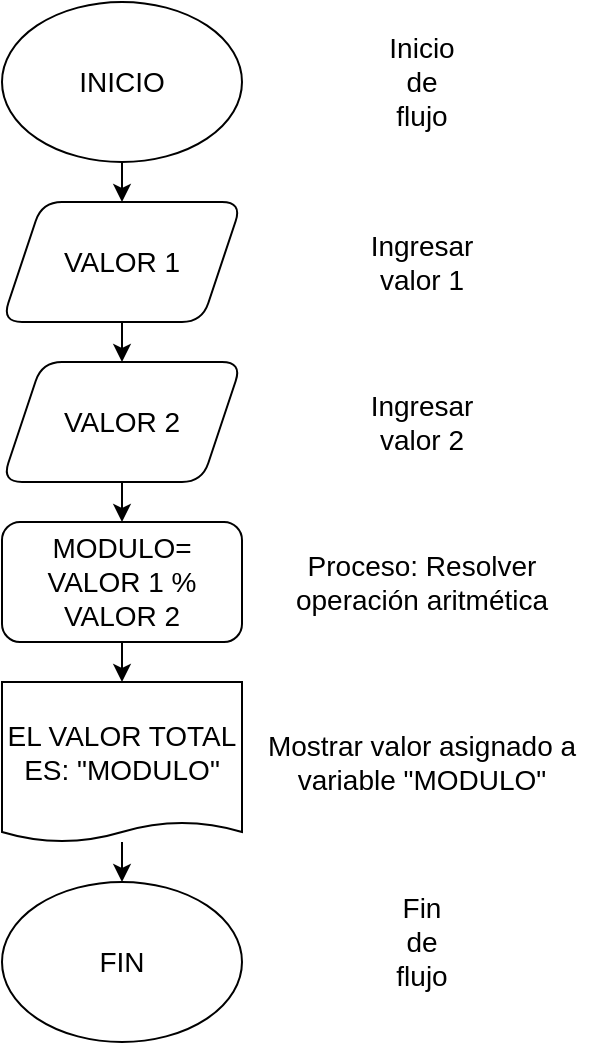 <mxfile version="13.7.7" type="device"><diagram id="C5RBs43oDa-KdzZeNtuy" name="Page-1"><mxGraphModel dx="1021" dy="484" grid="1" gridSize="10" guides="1" tooltips="1" connect="1" arrows="1" fold="1" page="1" pageScale="1" pageWidth="827" pageHeight="1169" math="0" shadow="0"><root><mxCell id="WIyWlLk6GJQsqaUBKTNV-0"/><mxCell id="WIyWlLk6GJQsqaUBKTNV-1" parent="WIyWlLk6GJQsqaUBKTNV-0"/><mxCell id="U7MCgXdjizcis6qZMzSf-18" value="" style="group;rounded=1;" vertex="1" connectable="0" parent="WIyWlLk6GJQsqaUBKTNV-1"><mxGeometry x="354" y="50" width="120" height="520" as="geometry"/></mxCell><mxCell id="U7MCgXdjizcis6qZMzSf-0" value="&lt;font style=&quot;font-size: 14px;&quot;&gt;INICIO&lt;/font&gt;" style="ellipse;whiteSpace=wrap;html=1;fontSize=14;rounded=1;" vertex="1" parent="U7MCgXdjizcis6qZMzSf-18"><mxGeometry width="120" height="80" as="geometry"/></mxCell><mxCell id="U7MCgXdjizcis6qZMzSf-1" value="&lt;font style=&quot;font-size: 14px;&quot;&gt;VALOR 1&lt;/font&gt;" style="shape=parallelogram;perimeter=parallelogramPerimeter;whiteSpace=wrap;html=1;fixedSize=1;fontSize=14;rounded=1;" vertex="1" parent="U7MCgXdjizcis6qZMzSf-18"><mxGeometry y="100" width="120" height="60" as="geometry"/></mxCell><mxCell id="U7MCgXdjizcis6qZMzSf-9" style="edgeStyle=orthogonalEdgeStyle;orthogonalLoop=1;jettySize=auto;html=1;exitX=0.5;exitY=1;exitDx=0;exitDy=0;entryX=0.5;entryY=0;entryDx=0;entryDy=0;fontSize=14;" edge="1" parent="U7MCgXdjizcis6qZMzSf-18" source="U7MCgXdjizcis6qZMzSf-0" target="U7MCgXdjizcis6qZMzSf-1"><mxGeometry relative="1" as="geometry"/></mxCell><mxCell id="U7MCgXdjizcis6qZMzSf-2" value="&lt;font style=&quot;font-size: 14px;&quot;&gt;VALOR 2&lt;/font&gt;" style="shape=parallelogram;perimeter=parallelogramPerimeter;whiteSpace=wrap;html=1;fixedSize=1;fontSize=14;rounded=1;" vertex="1" parent="U7MCgXdjizcis6qZMzSf-18"><mxGeometry y="180" width="120" height="60" as="geometry"/></mxCell><mxCell id="U7MCgXdjizcis6qZMzSf-10" style="edgeStyle=orthogonalEdgeStyle;orthogonalLoop=1;jettySize=auto;html=1;exitX=0.5;exitY=1;exitDx=0;exitDy=0;entryX=0.5;entryY=0;entryDx=0;entryDy=0;fontSize=14;" edge="1" parent="U7MCgXdjizcis6qZMzSf-18" source="U7MCgXdjizcis6qZMzSf-1" target="U7MCgXdjizcis6qZMzSf-2"><mxGeometry relative="1" as="geometry"/></mxCell><mxCell id="U7MCgXdjizcis6qZMzSf-4" value="&lt;font style=&quot;font-size: 14px&quot;&gt;MODULO= VALOR 1 % VALOR 2&lt;/font&gt;" style="whiteSpace=wrap;html=1;fontSize=14;rounded=1;" vertex="1" parent="U7MCgXdjizcis6qZMzSf-18"><mxGeometry y="260" width="120" height="60" as="geometry"/></mxCell><mxCell id="U7MCgXdjizcis6qZMzSf-11" style="edgeStyle=orthogonalEdgeStyle;orthogonalLoop=1;jettySize=auto;html=1;exitX=0.5;exitY=1;exitDx=0;exitDy=0;entryX=0.5;entryY=0;entryDx=0;entryDy=0;fontSize=14;" edge="1" parent="U7MCgXdjizcis6qZMzSf-18" source="U7MCgXdjizcis6qZMzSf-2" target="U7MCgXdjizcis6qZMzSf-4"><mxGeometry relative="1" as="geometry"/></mxCell><mxCell id="U7MCgXdjizcis6qZMzSf-6" value="EL VALOR TOTAL ES: &quot;MODULO&quot;" style="shape=document;whiteSpace=wrap;html=1;boundedLbl=1;fontSize=14;size=0.125;rounded=1;" vertex="1" parent="U7MCgXdjizcis6qZMzSf-18"><mxGeometry y="340" width="120" height="80" as="geometry"/></mxCell><mxCell id="U7MCgXdjizcis6qZMzSf-12" style="edgeStyle=orthogonalEdgeStyle;orthogonalLoop=1;jettySize=auto;html=1;exitX=0.5;exitY=1;exitDx=0;exitDy=0;entryX=0.5;entryY=0;entryDx=0;entryDy=0;fontSize=14;" edge="1" parent="U7MCgXdjizcis6qZMzSf-18" source="U7MCgXdjizcis6qZMzSf-4" target="U7MCgXdjizcis6qZMzSf-6"><mxGeometry relative="1" as="geometry"/></mxCell><mxCell id="U7MCgXdjizcis6qZMzSf-7" value="&lt;font style=&quot;font-size: 14px;&quot;&gt;FIN&lt;/font&gt;" style="ellipse;whiteSpace=wrap;html=1;fontSize=14;rounded=1;" vertex="1" parent="U7MCgXdjizcis6qZMzSf-18"><mxGeometry y="440" width="120" height="80" as="geometry"/></mxCell><mxCell id="U7MCgXdjizcis6qZMzSf-17" style="edgeStyle=orthogonalEdgeStyle;orthogonalLoop=1;jettySize=auto;html=1;entryX=0.5;entryY=0;entryDx=0;entryDy=0;fontSize=14;" edge="1" parent="U7MCgXdjizcis6qZMzSf-18" source="U7MCgXdjizcis6qZMzSf-6" target="U7MCgXdjizcis6qZMzSf-7"><mxGeometry relative="1" as="geometry"/></mxCell><mxCell id="U7MCgXdjizcis6qZMzSf-19" value="Ingresar valor 1" style="text;html=1;strokeColor=none;fillColor=none;align=center;verticalAlign=middle;whiteSpace=wrap;fontSize=14;rounded=1;" vertex="1" parent="WIyWlLk6GJQsqaUBKTNV-1"><mxGeometry x="544" y="170" width="40" height="20" as="geometry"/></mxCell><mxCell id="U7MCgXdjizcis6qZMzSf-21" value="Ingresar valor 2" style="text;html=1;strokeColor=none;fillColor=none;align=center;verticalAlign=middle;whiteSpace=wrap;fontSize=14;rounded=1;" vertex="1" parent="WIyWlLk6GJQsqaUBKTNV-1"><mxGeometry x="544" y="250" width="40" height="20" as="geometry"/></mxCell><mxCell id="U7MCgXdjizcis6qZMzSf-22" value="Proceso: Resolver operación aritmética" style="text;html=1;strokeColor=none;fillColor=none;align=center;verticalAlign=middle;whiteSpace=wrap;fontSize=14;rounded=1;" vertex="1" parent="WIyWlLk6GJQsqaUBKTNV-1"><mxGeometry x="474" y="330" width="180" height="20" as="geometry"/></mxCell><mxCell id="U7MCgXdjizcis6qZMzSf-23" value="Mostrar valor asignado a variable &quot;MODULO&quot;" style="text;html=1;strokeColor=none;fillColor=none;align=center;verticalAlign=middle;whiteSpace=wrap;fontSize=14;rounded=1;" vertex="1" parent="WIyWlLk6GJQsqaUBKTNV-1"><mxGeometry x="474" y="420" width="180" height="20" as="geometry"/></mxCell><mxCell id="U7MCgXdjizcis6qZMzSf-26" value="Inicio de flujo" style="text;html=1;strokeColor=none;fillColor=none;align=center;verticalAlign=middle;whiteSpace=wrap;fontSize=14;rounded=1;" vertex="1" parent="WIyWlLk6GJQsqaUBKTNV-1"><mxGeometry x="544" y="80" width="40" height="20" as="geometry"/></mxCell><mxCell id="U7MCgXdjizcis6qZMzSf-29" value="Fin de flujo" style="text;html=1;strokeColor=none;fillColor=none;align=center;verticalAlign=middle;whiteSpace=wrap;fontSize=14;rounded=1;" vertex="1" parent="WIyWlLk6GJQsqaUBKTNV-1"><mxGeometry x="544" y="510" width="40" height="20" as="geometry"/></mxCell></root></mxGraphModel></diagram></mxfile>
